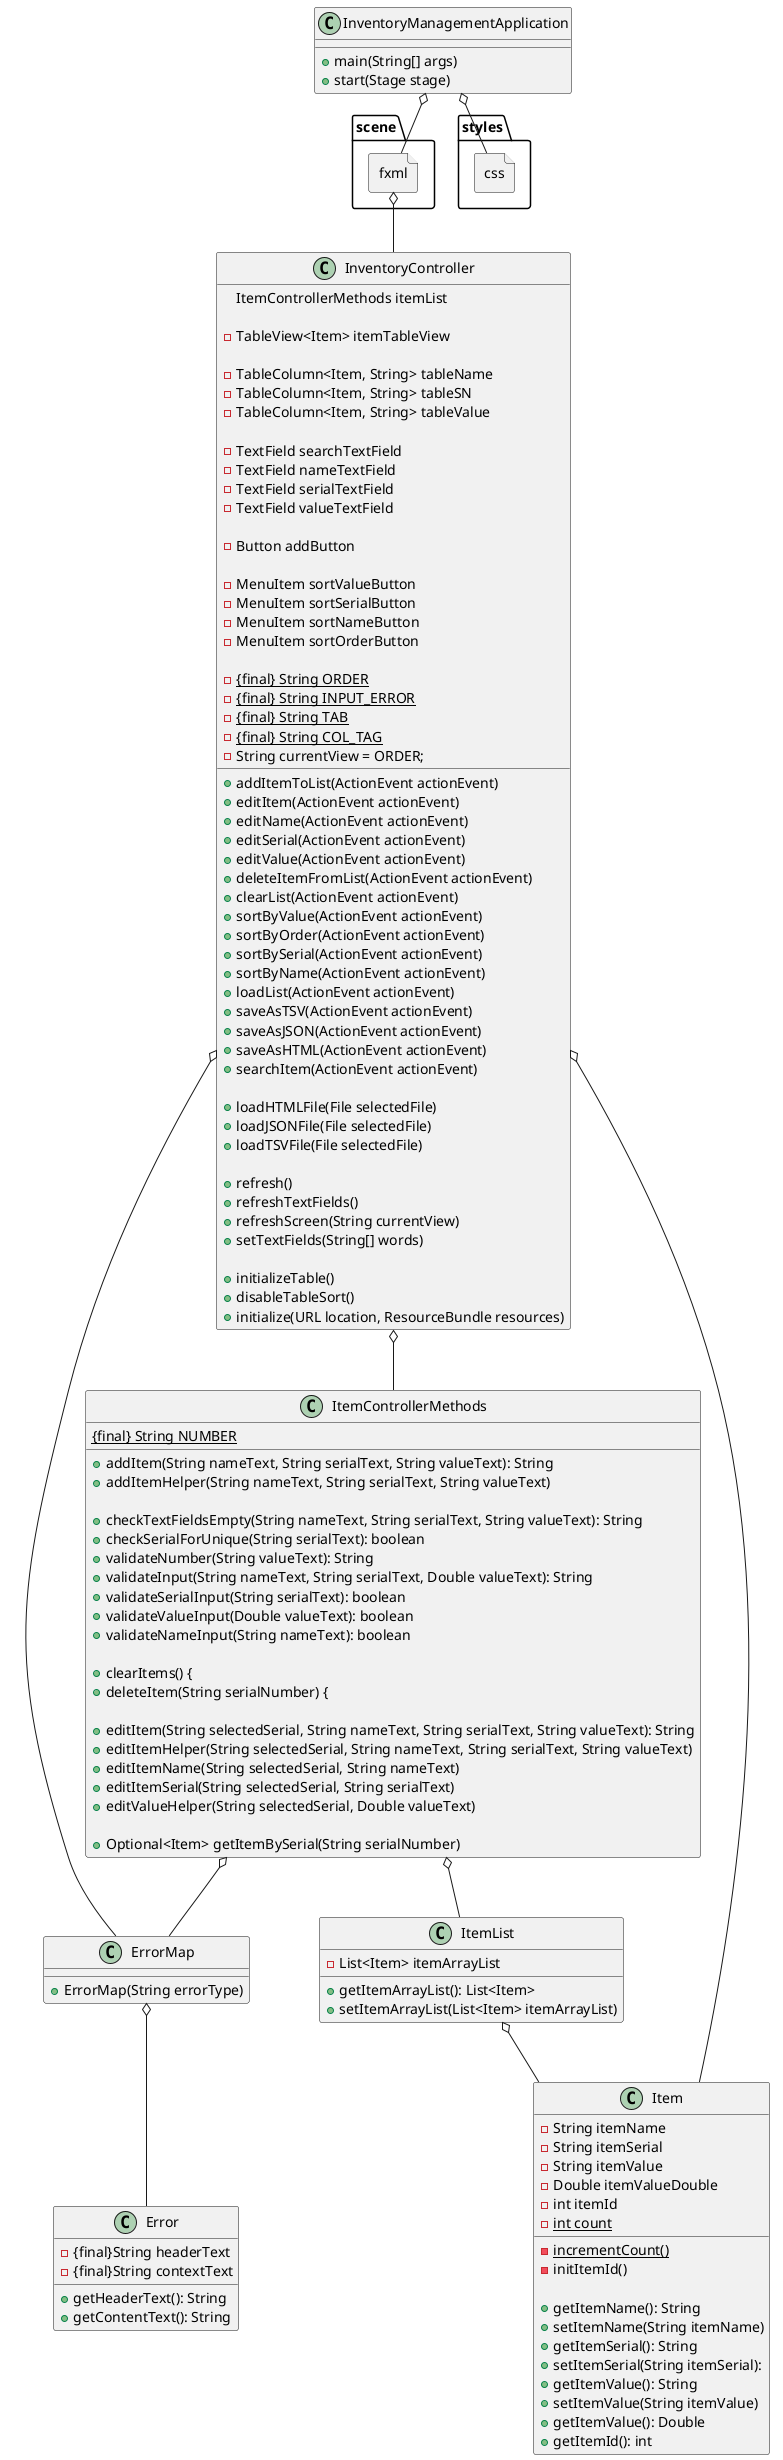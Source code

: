 @startuml
'https://plantuml.com/sequence-diagram

class InventoryManagementApplication {
+main(String[] args)
+start(Stage stage)
}

class Error {
-{final}String headerText
-{final}String contextText
+getHeaderText(): String
+getContentText(): String
}

class ErrorMap {
+ErrorMap(String errorType)
}

class InventoryController {
ItemControllerMethods itemList

-TableView<Item> itemTableView

-TableColumn<Item, String> tableName
-TableColumn<Item, String> tableSN
-TableColumn<Item, String> tableValue

-TextField searchTextField
-TextField nameTextField
-TextField serialTextField
-TextField valueTextField

-Button addButton

-MenuItem sortValueButton
-MenuItem sortSerialButton
-MenuItem sortNameButton
-MenuItem sortOrderButton

-{static} {final} String ORDER
-{static} {final} String INPUT_ERROR
-{static} {final} String TAB
-{static} {final} String COL_TAG
-String currentView = ORDER;

+addItemToList(ActionEvent actionEvent)
+editItem(ActionEvent actionEvent)
+editName(ActionEvent actionEvent)
+editSerial(ActionEvent actionEvent)
+editValue(ActionEvent actionEvent)
+deleteItemFromList(ActionEvent actionEvent)
+clearList(ActionEvent actionEvent)
+sortByValue(ActionEvent actionEvent)
+sortByOrder(ActionEvent actionEvent)
+sortBySerial(ActionEvent actionEvent)
+sortByName(ActionEvent actionEvent)
+loadList(ActionEvent actionEvent)
+saveAsTSV(ActionEvent actionEvent)
+saveAsJSON(ActionEvent actionEvent)
+saveAsHTML(ActionEvent actionEvent)
+searchItem(ActionEvent actionEvent)

+loadHTMLFile(File selectedFile)
+loadJSONFile(File selectedFile)
+loadTSVFile(File selectedFile)

+refresh()
+refreshTextFields()
+refreshScreen(String currentView)
+setTextFields(String[] words)

+initializeTable()
+disableTableSort()
+initialize(URL location, ResourceBundle resources)


}

class Item {
-String itemName
-String itemSerial
-String itemValue
-Double itemValueDouble
-int itemId
-{static} int count

-{static}incrementCount()
-initItemId()

+getItemName(): String
+setItemName(String itemName)
+getItemSerial(): String
+setItemSerial(String itemSerial):
+getItemValue(): String
+setItemValue(String itemValue)
+getItemValue(): Double
+getItemId(): int

}
class ItemControllerMethods {
{static}{final} String NUMBER

+addItem(String nameText, String serialText, String valueText): String
+addItemHelper(String nameText, String serialText, String valueText)

+checkTextFieldsEmpty(String nameText, String serialText, String valueText): String
+checkSerialForUnique(String serialText): boolean
+validateNumber(String valueText): String
+validateInput(String nameText, String serialText, Double valueText): String
+validateSerialInput(String serialText): boolean
+validateValueInput(Double valueText): boolean
+validateNameInput(String nameText): boolean

+clearItems() {
+deleteItem(String serialNumber) {

+editItem(String selectedSerial, String nameText, String serialText, String valueText): String
+editItemHelper(String selectedSerial, String nameText, String serialText, String valueText)
+editItemName(String selectedSerial, String nameText)
+editItemSerial(String selectedSerial, String serialText)
+editValueHelper(String selectedSerial, Double valueText)

+Optional<Item> getItemBySerial(String serialNumber)


}
class ItemList {
-List<Item> itemArrayList
+getItemArrayList(): List<Item>
+setItemArrayList(List<Item> itemArrayList)
}

file scene.fxml {
}

file styles.css {
}

InventoryManagementApplication o-- scene.fxml
InventoryManagementApplication o-- styles.css

scene.fxml o-- InventoryController

InventoryController o-- Item
ItemList o-- Item

InventoryController o-- ErrorMap
ItemControllerMethods o-- ErrorMap

ErrorMap o-- Error

InventoryController o-- ItemControllerMethods

ItemControllerMethods o--ItemList
@enduml